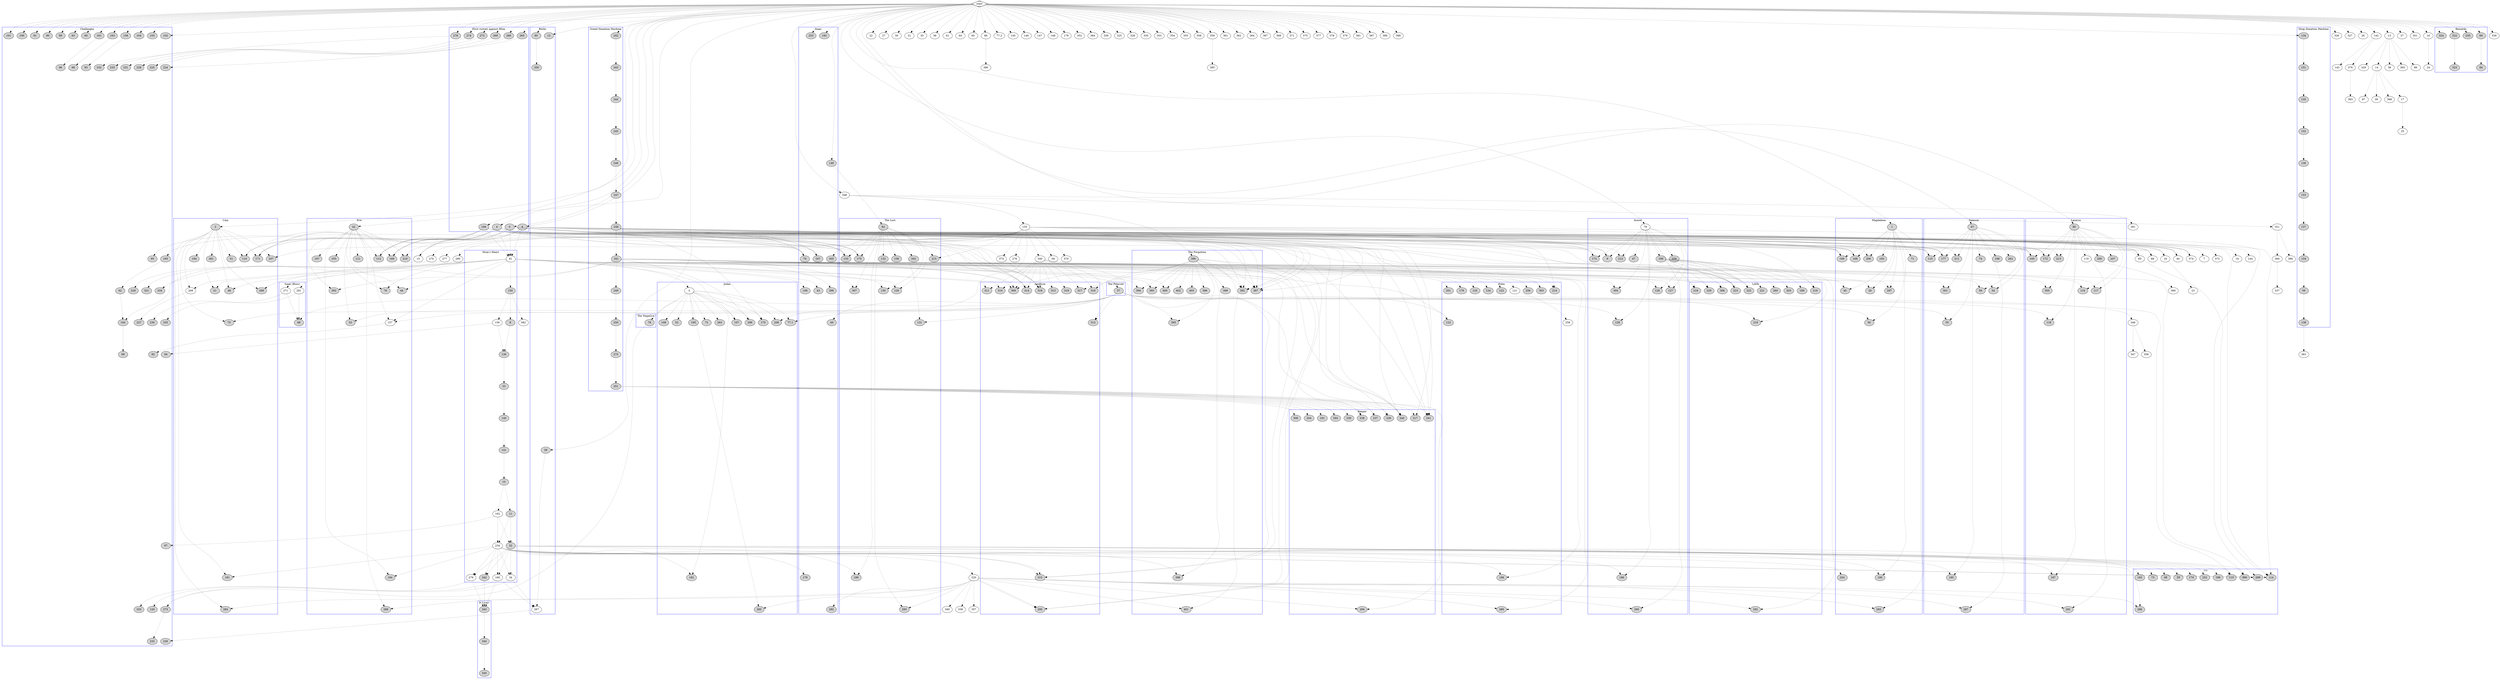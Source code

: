 digraph G {
newrank = true;

// minlen=4;

// weight=0.5;
 // nodesep=2.0;
    ranksep = 2.0;
edge [style = "dotted"];


start [shape = Mdiamond];

{rank = source; start; }

subgraph cluster_firstmomvictory {
node [style = filled];
4;
5;
6;
166;
265; 266; 269; 272; 274; 278;
label = "First victory against Mom";
color = blue
}

//
 //    SECTION: CHALLENGES
 //

subgraph cluster_challenges {
node [style = filled];
158; 163; 161; 60; 165; 62; 164; 63; 89; 90; 91; 92; 93; 94; 120; 95; 96; 97; 98; 99; 100; 101; 102; 103; 104; 224; 225; 226; 227; 228; 229; 230; 231; 232; 233; 273;331;332;333;334;335;
label = "Challenges";
color = blue
}

// "The Tank"
 // 7 or more red hearts
  start -> 158;

// "Cursed!"
 // 7 or more red hearts
  start -> 163;

// "Cat Got Your Tongue"
 // Become Guppy
  start -> 161;

// "Burnt Penny"
 // Complete 'Beans!', Challenge #13
  start -> 60;

// "Epic Fetus"
 // Complete 'The Family Man', Challenge #19
  165 -> 62;

// "Glass Cannon"
 // Complete 'The Family Man', Challenge #19 and defeat Lokii
  62 -> 164;
15 -> 164;

// "SMB Super Fan"
 // Complete 'Its in the Cards', Challenge #14
  start -> 63;

// "Rune of Hagalaz"
 // Complete 'Pitch Black', Challenge #1
  start -> 89;

// "Rune of Jera"
 // Complete 'High Brow', Challenge #2
  start -> 90;

// "Rune of Ehwaz"
 // Complete 'Head Trauma', Challenge #3
  start -> 91;

// "Rune of Dagaz"
 // Complete 'Darkness Fall', Challenge #4
  157 -> 92;

// "Rune of Ansuz"
 // Complete 'The Tank', Challenge #5
  158 -> 93;

// "Rune of Perthro"
 // Complete 'Solar System', Challenge #6
  159 -> 94;

// "Suicide King"
 // Complete 'Suicide King', Challenge #7
  160 -> 120;

// "Rune of Algiz"
 // Complete 'Cat Got Your Tongue', Challenge #8
  161 -> 96;

// "Chaos Card"
 // Complete 'Demo Man', Challenge #9
  162 -> 97;

// "Credit Card"
 // Complete 'Cursed!', Challenge #10
  163 -> 98;

// "Rules Card"
 // Complete 'Glass Cannon', Challenge #11
  164 -> 99;

// "Rune of Berkano"
 // Complete 'Purist', Challenge #20
  166 -> 95;


// "Card Against Humanity"
 // Complete 'When Life Gives You Lemons', Challenge #12
  start -> 100;

// "Swallowed Penny"
 // Complete 'Slow Roll', Challenge #15
  start -> 101;

// "Robo-Baby 2.0"
 // Complete 'Computer Savvy', Challenge #16
  start -> 102;

// "Death's Touch"
 // Complete 'Waka Waka', Challenge #17
  start -> 103;

// "Techonology .5"
 // Complete 'The Host', Challenge #18
  start -> 104;

// "Gold Heart"
 // Complete 'XXXXXXXXL', Challenge #21
  265 -> 224;

// "Get out of Jail Free Card"
 // Complete 'SPEED!', Challenge #22
  266 -> 225;

// "Glod Bomb"
 // Complete 'Blue Bomber', Challenge #23
267 -> 226;

// "2 new pills"
 // Complete 'PAY TO PLAY', Challenge #24
268 -> 227;

// "2 new pills"
 // Complete 'Have a Heart', Challenge #25
269 -> 228;

// "Poker Chip"
 // Complete 'I RULE!', Challenge #26
270 -> 229;

// "Stud Finder"
 // Complete 'BRAINS!', Challenge #27
271 -> 230;

// "Onan's Streak"
 // Unlock Judas & It Lives
3 -> 273;
34 -> 273;

// "D8"
 // Complete 'PRIDE DAY!', Challenge #28
272 -> 231;

// "Kidney Stone"
 // Complete 'Onan's Streak'
273 -> 232;

// "The Guardian"
 // Complete 'The Guardian', Challenge #30
274 -> 233;

// "Laz Bleeds More!"
// Complete 'Backasswards', Challenge #31
277 -> 331;

// "Maggy Now Holds a Pill!"
// Complete 'Aprils Fool', Challenge #32
278 -> 332;

// "Charged Key"
// Complete 'Pokey Mans', Challenge #33
279 -> 333;

// "Samson Feels Healthy!"
// Complete 'Ultra Hard', Challenge #34
280 -> 334;

// "Greed's Gullet"
// Complete 'Pong', Challenge #35
281 -> 335;

//
 //    SECTION: START
 //

// "The Book of Sin"
 // Defeat all 7 Deadly Sins
  start -> 22;

// "A Halo"
 // Defeat Mom, Mom's Heart or It Lives! using The Bible
  start -> 27;

// "The Scissors"
 // Die a 100 times
  start -> 30;

// "The Parasite"
 // Pick 2 'dead' items
  start -> 31;

// "Mom's Contact"
 // Obtain 3 Yes Mother? items in one run
  start -> 35;

// "The Necronomicon"
 // Use XIII - Death 4 times
  start -> 36;


// "Lucky Toe"
 // Blow up 20 Shopkeepers
  start -> 61;

// "Counterfeit Coin"
 // Play Shell Game or Hell Game 100 times
  start -> 64;

// "Guppy's Hairball"
 // Become Guppy
  start -> 65;

// "A Forgotten Horseman"
 // Take 10 Angel Room items
  start -> 66;

// "Trisagion"
  // Take 25 Angel Rooms items
  66 -> 380;

// "The Left Hand"
 // Defeat Ultra Pride
 // Can also be unlock with Judas
  start -> 77.2;

// "Butter Bean"
 // Destroy 100 Poops
  start -> 145;

// "Little Baggy"
 // Pick 2 syringes in one run
  start -> 146;

// "Blood Bag"
 // Use 30 times the Blood Donation Machine
  start -> 147;

// "The D4"
 // Blow up 30 Slot Machine
  start -> 148;

// "Lord of the Flies"
 // Become Beelzebub
  start -> 178;

// "Angry Fly"
 // Become Beelzebub
  start -> 352;

// "Lil Spewer"
 // Die of your own projectile explosion (not a bomb)
  start -> 384;

// "The Marathon"
  // Get a 5-win streak in Daily Challenges (consecutives days or not)
  start -> 336;


// "Dedication"
  // Participate in 31 Daily Challenges (consecutively or not)
  start -> 325;

// "Mr. Resetter!"
  // Reset 7 times in a row
  start -> 328;

// "U Broke It!"
  // Obtain 50 items in a run
  start -> 330;

// "Black Hole"
  // Defeat 20 Portals
  // Note: portals only appears in the void since Rep
  320 -> 349;

// "Bozo"
  // Destroy 5 rainbow poops
  start -> 353;

// "Broken Modem"
  // Complete 7 Daily Challenges
  start -> 354;

// "Buddy in a Box"
  // Pick up 5 familiars in a run
  start -> 355;

// "Hairpin"
  // Recharge using Lil' Batteries 20 times
  start -> 358;

// "Wooden Cross"
  // Sleep in a bed
  start -> 359;

// "Blanket"
  // Sleep in 10 beds
  359 -> 385;

// "Huge Growth"
  // Increase in size 5 times in a run
  start -> 361;

// "Ancient Recall"
  // Use Cards & Runes 20 times
  start -> 362;

// "Coupon"
  // Purchase anything from Shops/Devil Rooms/Black Markets 50 times
  start -> 364;

// "Moving Box"
  // Use Pandora's Box in the Dark Room
  119 -> 366;

// "Jumper Cables"
  // Pick 2 battery items in a single run
  start -> 367;

// "Technology Zero"
  // Pick 2 tech items
  start -> 369;

// "Mr. ME!"
  // Open 20 Locked Chests
  start -> 371;

// "Door Stop"
  // Blow up doors/secret room walls 50 times
  start -> 375;

// "Haemolacria"
  // Pick Blood Clot 10 times
  start -> 377;

// "Lachryphagy"
  // Pick 10 "Tears up" items or pills in one run
  start -> 378;

// "Schoolbag"
  // Enter every shop from Chapter 1 to 3 in one run
  start -> 379;

// "Extension Cord"
  // Have The Battery, 9 Volt, Car Battery in Isaac's collection
  start -> 381;

// "Mystery Egg"
  // Spawn 3 charmed enemy in the same room
  start -> 387;

// "Rotten Penny"
  // Have 20 Blue Flies at the same time
  start -> 388;

// "Baby-Bender"
  // Use The Magicien or Telepathy for Dummies while already having homing tears
  start -> 389;



subgraph cluster_shopmachine {
node [style = filled];
134;
151;
135;
152;
136;
153; 137; 154; 59; 138;
label = "Shop Donation Machine";
color = blue
}

//
 //   SECTION: DONATION MACHINES
 //

// "Blue Map"
 // Donate 10 coins to the Donation Machine
  start -> 134;

// "Store Upgrade lv.1"
 // Donate 20 coins to the Donation Machine
  134 -> 151;

// "There's Options"
 // Donate 50 coins to the Donation Machine
  151 -> 135;

// "Store Upgrade lv.2"
 // Donate 100 coins to the Donation Machine
  135 -> 152;

// "Black Candle"
 // Donate 150 coins to the Donation Machine
  152 -> 136;

// "Store Upgrade lv.3"
 // Donate 200 coins to the Donation Machine
  136 -> 153;

// "Red Candle"
 // Donate 400 coins to the Donation Machine
  153 -> 137;

// "Store Upgrade lv.3"
 // Donate 600 coins to the Donation Machine
  137 -> 154;

// "Blue Candle"
 // Donate 900 coins to the Donation Machine
  154 -> 59;

// "Stop Watch"
 // Donate 999 coins to the Donation Machine
  59 -> 138;

// "Era Walk"
  // Add Broken & Stop Watch to the collection
  138 -> 363;

//
 //    SECTION: GREED DONATION MACHINE
 //

subgraph cluster_greedmachine {
node [style = filled];
242; 243; 244; 245; 246; 247; 248; 341; 249; 250; 275; 251;
label = "Greed Donation Machine";
color = blue
}

// "Lucky Pennies"
 // Donate 1 Coin to the Greed Donation Machine
  start -> 242;

// "Special Hanging Shopkeepers"
 // Donate 10 Coins to the Greed Donation Machine
  242 -> 243;

// "Wooden Nickel"
 // Donate 30 Coins to the Greed Donation Machine
  243 -> 244;

// "Cain holds Paperclip"
 // Donate 68 Coins to the Greed Donation Machine
  244 -> 245;

// "Everything is Terrible 2!!!"
 // Donate 111 Coins to the Greed Donation Machine
  245 -> 246;

// "Special Shopkeepers"
 // Donate 234 Coins to the Greed Donation Machine
  246 -> 247;

// "Eve now holds Razor Blade"
 // Donate 439 Coins to the Greed Donation Machine
  247 -> 248;

// "Greedier!"
 // Donate 500 Coins to the Greed Donation Machine
  248 -> 341;

// "Store Key"
 // Donate 666 Coins to the Greed Donation Machine
  341 -> 249;

// "Lost holds Holy Mantle"
 // Donate 879 Coins to the Greed Donation Machine
  249 -> 250;

// "Generosity"
 // Donate 999 Coins to the Greed Donation Machine
  250 -> 275;

// "Keeper"
 // Donate 1000 Coins to the Greed Donation Machine
  275 -> 251;


//
 //    SECTION: ROCKS
 //

subgraph cluster_rocks {
node [style = filled];
28; 12; 85; 267;350;
label = "Rocks";
color = blue
}

// "Mr. Mega"
 // Destroy 10 Tinted Rocks
  start -> 28

// "A Small Rock"
 // Destroy 100 Tinted Rocks
  start -> 12;

// "Lucky Rock"
 // Destroy 100 rocks
  start -> 85;

// "Mystery Gift"
  // Destroy 500 rocks
  85 -> 350;

// "Blue Bomber"
 // Destroy 10 Tinted Rocks and defeat Mom's Heart 11 times
  28 -> 267;
34 -> 267;
160 -> 267;

//
 //    SECTION: CHAPTERS
 //

// "Monstro's Tooth"
 // Beat Chapter 1
  start -> 13;


// "Living on the edge"
// Complete a Chapter (but Basement) with only half a Heart
13 -> 329;

// "Basement Boy"
 // Beat Chapter 1 without taking any damage
  start -> 37;

// "Sprinkler"
 // Beat Chapter 1 without taking any damage
  start -> 351;

// "Lil' Chubby"
 // Beat Chapter 2
  13 -> 14;

// "Spelunker Boy"
 // Beat Chapter 2 without taking any damage
  13 -> 38;

// "Telekinesis"
  // Beat Chapter 2 without taking any damage
  13 -> 365;

// "Dark Boy"
 // Beat Chapter 3 without taking any damage
  14 -> 39;

// "Leprosy"
 // Beat Chapter 3 without taking any damage
  14 -> 368;

// "Something From The Future"
 // Beat Basement 40 times
  start -> 16;

// "Something Cute"
 // Beat Chapter 2 30 times
  14 -> 17;

// "Something Sticky"
 // Beat Chapter 3 20 times
  4 -> 18;
5 -> 18;
6 -> 18;
166 -> 18;

// "Mama's Boy"
 // Beat Chapter 4 without taking any damage
  4 -> 40;
5 -> 40;
6 -> 40;
166 -> 40;

// "Pop!"
 // Beat Chapter 4 without taking any damage
  4 -> 374;
5 -> 374;
6 -> 374;
166 -> 374;

// "Angels"
 // Beat Chapter 6
  348 -> 155;

// "Dad's Key"
 // Collect both Key Pieces from the Angels in one run
  155 -> 58;

// "The Family Man"
 // Collect both Key Pieces from the Angels in one run
  155 -> 165;

// "Filigree Feather"
 // Collect both Key Pieces from the Angels in one run
  155 -> 370;

// "Angelic Prism"
  // Defeat an Angel 10 times
  155 -> 373;

// "Dead Boy"
 // Beat Chapter 6 without taking any damage
  4 -> 83;
5 -> 83;
6 -> 83;
166 -> 83;


// "Blinding Baby"
 // Use Blank Card while holding 'XIX - The Sun'
121 -> 258;

//
 //   SECTION: BOSSES
 //

// "Little Gish"
 // Defeat Gish
  18 -> 23;

// "Little Steven"
 // Defeat Steven
  16 -> 24;

// "Little C.H.A.D."
 // Defeat C.H.A.D.
  17 -> 25;

// "Loki's Horns"
 // Beat Lokii (only available in Chapter 4)
  4 -> 15;
5 -> 15;
6 -> 15;
166 -> 15;

subgraph cluster_negative {
node [style = filled];
78;
label = "The Negative";
color = blue
}

// "The Negative"
 // Defeat Satan 5 times
  3 -> 78;

subgraph cluster_polaroid {
node [style = filled];
57;
label = "The Polaroid";
color = blue
}


// "The Polaroid"
 // Defeat Isaac 5 times
  81 -> 57;


subgraph cluster_isaacboss {
node [style = filled];
271; 281; 68;
label = "Isaac (Boss)";
color = blue
}

// "BRAINS!"
 // Defeat Isaac 5 times
  81 -> 271;

// "PONG"
 // Defeat Isaac 5 times
  81 -> 281;

// "Something Icky"
 // Defeat Isaac 10 times
  57 -> 68;
271 -> 68;
281 -> 68;

// "The Cellar"
 // Defeat all Basement bosses (but Baby Plum) anywhere
  13 -> 86;

// "The Catacombs"
 // Defeat all Caves bosses (but Bumbino) anywhere
  14 -> 87;

// "The Necropolis"
 // Defeat all Depths bosses (but Reap Creep) anywhere
  4 -> 88;
5 -> 88;
6 -> 88;
166 -> 88;

// "The gate is open!"
 // Defeat the Lamb
  start -> 348;

// "Once More with Feeling!"
  // Complete a Victory Lap (defeating The Lamb)
  348 -> 321;

// "Marbles"
  // Use Gulp! 5 times in one run
  321 -> 386;

// "Butter!"
  // Complete 2 Victory Laps and start a 3rd
  321 -> 360;

// "RERUN"
  // Complete 3 Victory Laps and start a 4th
  360 -> 337;

// "ZIP!"
  // Defeat The Lamb under 20min
  start -> 326;

// "It's the Key"
  // Defeat The Lamb without taking Hearts, Coins or Bombs
  start -> 327;


// "Mega"
 // Defeat Mega Satan with every characters (Tainted ones excluded)
  155 -> 276;

// "I RULE!"
 // Defeat Mega Satan
 155 -> 270;

// "Backasswards"
 // Defeat Mega Satan
 155 -> 277;

// "Apollyon"
 // Defeat Mega Satan
 155 -> 340;

// "Ultra Hard"
 // Defeat Mega Satan
 155 -> 280;

// "New Area"
 // Defeat Hush
 234 -> 320;

// "Delirious"
 // Defeat Delirium
 320 -> 338;

// "Lil Delirium"
 // Defeat Delirium for the 1st time
 320 -> 357;

// "Something wicked this way comes!"
 // Defeat ??? as 3 different characters
 57 -> 346;

// "Something wicked this way comes+!"
 // Defeat ??? as 6 different characters
 346 -> 347;

// "Fast Bombs"
 // Defeat Little Horn 20 times
 346 -> 356;



//
 //   SECTION: MOM
 //

// "The Womb"
 // Defeat Mom 1 time <=> Beat Chapter 3
  start -> 4;

// "The Harbingers"
 // Defeat Mom 1 time
  start -> 5;

// "A Cube of Meat"
 // Defeat Mom 1 time
  start -> 6;

// "Purist"
 // Defeat Mom 1 time
  start -> 166;

// "XXXXXXXXL"
 // Defeat Mom
  start -> 265;

// "SPEED!"
 // Defeat Mom
  start -> 266;

// "Have a Heart"
 // Defeat Mom
  start -> 269;

// "PRIDE DAY!"
 // Defeat Mom
  start -> 272;

// "The Guardian"
 // Defeat Mom
  start -> 274;

// "Aprils fool"
 // Defeat Mom
  start -> 278;

// "A Bandage"
 // Pick 4 Ball of Bandages
  6 -> 19;

// "Super Meat Boy"
 // Pick 4 Cube of Meat
  6 -> 144;


//
 //   SECTION: ARCADES
 //

// "A Gamekid"
 // Visit 10 Arcades
  start -> 26;


//
 //   SECTION: HARBINGERS
 //

// "The Book of Revelations"
 // Defeat 1 Harbinger
  5 -> 7;

// "7 Seals"
 // Defeat all Harbingers
  5 -> 372;


//
 //   SECTION: MOM'S HEART
 //

subgraph cluster_momsheart {
node [style = filled];
81; 150; 8; 159; 139; 33; 140; 141; 10; 11; 162; 32; 234; 34; 160; 279; 342;
label = "Mom's Heart";
color = blue
}

// "Eden"
 // Defeat Mom's Heart 1 time
  4 -> 81;
5 -> 81;
6 -> 81;
166 -> 81;


// "Rubber Cement"
 // Defeat Mom's Heart 2 times
  81 -> 150;

// "Flat Stone"
  // Pick Rubber Cement 5 times
  150 -> 382;

// "A Noose"
 // Defeat Mom's Heart 3 times
  150 -> 8;

// "Solar System"
 // Defeat Mom's Heart 3 times
  150 -> 159;

// "Wire Coat Hanger"
 // Defeat Mom's Heart 4 times
  8 -> 139;
159 -> 139;

// "Everything Is Terrible!!!"
 // Defeat Mom's Heart 5 times
  139 -> 33;

// "Ipecac"
 // Defeat Mom's Heart 6 times
  33 -> 140;

// "Experimental Treatment"
 // Defeat Mom's Heart 7 times
  140 -> 141;

// "A Quarter"
 // Defeat Mom's Heart 8 times
  141 -> 10;

// "A Fetus in a Jar"
 // Defeat Mom's Heart 9 times
  10 -> 11;

// "Demo Man"
 // Defeat Mom's Heart 9 times
  10 -> 162;

// "???"
 // Defeat Mom's Heart 10 times
  11 -> 32;
162 -> 32;

// "Blue Womb"
 // Defeat Mom's Heart 10 times
  11 -> 234;
162 -> 234;

// "It Lives!"
 // Defeat Mom's Heart 11 times
  32 -> 34;
234 -> 34;

// "Suicide King"
 // Defeat Mom's Heart 11 times
  32 -> 160;
234 -> 160;

// "Pokeys Mans"
 // Defeat Mom's Heart 11 times
32 -> 279;
234 -> 279;

// "Burning Basement"
// Defeat Mom's Heart 11 times
32 -> 342;
234 -> 342;

//
 //   SECTION: IT LIVES
 //

subgraph cluster_itlives {
node [style = filled];
343;344;345;
label = "It Lives!";
color = blue
}

// "Flooded Caves"
// Defeat It Lives! 16 times
160 -> 343;
279 -> 343;
342 -> 343;

// "Dank Depth"
// Defeat It Lives 21 times
343 -> 344;

// "Scarred Womb"
// Defeat It Lives! 30 times
344 -> 345;


//
 //   SECTION: DEVIL ROOMS
 //

// "Azazel"
 // Make 3 deals with the Devil in one run
  start -> 79;

// "Krampus"
 // Take 20 items from Devil Rooms
  start -> 142;

// "Death's List "
 // Take 25 Deals with the Devil
  142 -> 376;

// "Sacrificial Altar"
 // Take 50 Deals with the Devil
  376 -> 383;

//
 //   SECTION: KRAMPUS
 //

// "Head of Krampus"
 // Defeat Krampus
  142 -> 143;


//
 //   SECTION: ISAAC
 //

subgraph cluster_isaac {
node [style = filled];
43; 49; 70; 149; 106; 167; 179; 192; 205; 253; 282; 296;
label = "Isaac";
color = blue
}

// "Mom's Knife"
 // Defeat Satan as Isaac
  81 -> 43;

// "The D20"
 // Defeat ??? as Isaac
  57 -> 49;

// "Isaac's Head"
 // Complete Boss Rush as Isaac
  4 -> 70;
5 -> 70;
6 -> 70;
166 -> 70;

// "Missing Poster"
 // Defeat The Lamb as Isaac
  start -> 149;

// "Isaac's Tears"
 // Defeat Isaac as Isaac
  81 -> 106;

// "Lost Baby"
 // Defeat Mom's Heart on Hard Mode as Isaac
  4 -> 167;
5 -> 167;
6 -> 167;
166 -> 167;

// "Fart Baby"
 // Defeat Hush as Isaac
  234 -> 179;


// "Lil' Chest"
 // Defeat Ultra Greed as Isaac
  start -> 192;

// "Cry Baby"
 // Defeat Mega Satan as Isaac
  155 -> 205;

// "Buddy Baby"
 // Earn all Hard mode Completion Marks as Isaac
start -> 253;

// "D Infinity"
 // Defeat Delirium as Isaac
  320 -> 282;

// "D1"
 // Defeat Ultra Greedier as Isaac
  341 -> 296;

//
 //    SECTION: AZAZEL
 //

subgraph cluster_azazel {
node [style = filled];
79; 9; 47; 126; 127; 128; 173; 186; 199; 212; 259; 290; 304;
label = "Azazel";
color = blue
}

// "The Nail"
 // Complete Boss Rush as Azazel
  79 -> 9;
4 -> 9;
5 -> 9;
6 -> 9;
166 -> 9;

// "Demon Baby"
 // Defeat The Lamb as Azazel
  79 -> 47;

// "Daemon's Tail"
 // Defeat Satan as Azazel
  79 -> 127;
81 -> 127;

// "Abaddon"
 // Defeat ??? as Azazel
  79 -> 128;
57 -> 128;

// "Satanic Bible"
 // Defeat Isaac as Azazel
  79 -> 126;
81 -> 126;

// "Begotten Baby"
 // Defeat Mom's Heart on Hard Mode as Azazel
  79 -> 173;
4 -> 173;
5 -> 173;
6 -> 173;
166 -> 173;

// "Maw of the Void"
 // Defeat Hush as Azazel
  79 -> 186;
234 -> 186;

// "Lilith"
 // Defeat Ultra Greed as Azazel
  79 -> 199;

// "Black Baby"
 // Defeat Mega Satan as Azazel
  79 -> 212;
155 -> 212;

// "Hive Baby"
 // Earn all Hard mode Completion Marks as Azazel
79 -> 259;


// "Dark Prince's Crown"
 // Defeat Delirium as Azazel
  79 -> 290;
320 -> 290;

// "Bat Wing"
 // Defeat Ultra Greedier as Azazel
  79 -> 304;
341 -> 304;

//
 //   SECTION: MAGDALENE
 //

subgraph cluster_magdalene {
node [style = filled];
1; 20; 45; 50; 71; 109; 168; 180; 193; 206; 254; 283; 297;
label = "Magdalene";
color = blue
}

// "Magdalene"
 // 7 or more hearts
  start -> 1;

// "A Cross"
 // Defeat Isaac as Magdalene: It is possible to beat Isaac thanks to Angel rooms after defeating the Mom's Heart
  1 -> 20;
81 -> 20;

// "Guardian Angel"
 // Defeat Satan as Magdalene
  1 -> 45;
81 -> 45;

// "Celtic Cross"
 // Defeat ??? as Magdalene
  1 -> 50;
57 -> 50;

// "Maggy's Faith"
 // Defeat The Lamb as Magdalene
  1 -> 71;

// "Maggy's Bow"
 // Complete Boss Rush as Magdalene
  1 -> 109;
4 -> 109;
5 -> 109;
6 -> 109;
166 -> 109;

// "Cute Baby"
 // Defeat Mom's Heart on Hard Mode as Magdalene
  1 -> 168;
4 -> 168;
5 -> 168;
6 -> 168;
166 -> 168;

// "Purity"
 // Defeat Hush as Magdalene
  234 -> 180;
1 -> 180;

// "Censer"
 // Defeat Ultra Greed as Magdalene
  1 -> 193;

// "Red Baby"
 // Defeat Mega Satan as Magdalene
  1 -> 206;
155 -> 206;

// "Colorful Baby"
 // Earn all Hard mode Completion Marks as Magdalene
32 -> 254;

// "Eucharist"
 // Defeat Delirium as Magdalene
  1 -> 283;
320 -> 283;

// "Glyph of Balance"
 // Defeat Ultra Greedier as Magdalene
  1 -> 297;
341 -> 297;

//
 //   SECTION: CAIN
 //

subgraph cluster_cain {
node [style = filled];
2; 21; 46; 51; 75; 110; 171; 181; 194; 207; 268; 261; 284; 298;
label = "Cain";
color = blue
}

// "Cain"
 // Holds 55 coins at once
  start -> 2;

// "A Bag of Pennies"
 // Defeat Isaac as Cain
  2 -> 21;
81 -> 21;

// "PAY TO PLAY"
 // Defeat Isaac as Cain
2 -> 268;
81 -> 268;

// "A Bag of Bombs"
 // Defeat Satan as Cain
  2 -> 46;
81 -> 46;

// "Abel"
 // Defeat The Lamb as Cain
  2 -> 51;

// "Cain's Eye"
 // Defeat ??? as Cain
  2 -> 75;
57 -> 75;

// "Cain's Other Eye"
 // Complete Boss Rush as Cain
  2 -> 110;
4 -> 110;
5 -> 110;
6 -> 110;
166 -> 110;

// "Glass Baby"
 // Defeat Mom's Heart on Hard Mode as Cain
  2 -> 171;
4 -> 171;
5 -> 171;
6 -> 171;
166 -> 171;

// "D12"
 // Defeat Hush as Cain
  2 -> 181;
234 -> 181;

// "Evil Eye"
 // Defeat Ultra Greed as Cain
  2 -> 194;

// "Green Baby"
 // Defeat Mega Satan as Cain
  2 -> 207;
155 -> 207;

// "Picky Baby"
 // Earn all Hard mode Completion Marks as Cain
2 -> 261;

// "Silver Dollar"
 // Defeat Delirium as Cain
  2 -> 284;
320 -> 284;

// "Sack of Sacks"
 // Defeat Ultra Greedier as Cain
  2 -> 298;
341 -> 298;

//
 //   SECTION: JUDAS
 //

subgraph cluster_judas {
node [style = filled];
3; 52; 72; 77.1; 107; 108; 170; 182; 195; 208; 263; 285; 299;
label = "Judas";
color = blue
}

// "Judas"
 // Defeat Satan
  81 -> 3;

// "Curved Horn"
 // Defeat The Lamb as Judas
  3 -> 52;

// "Judas' Tongue"
 // Defeat Satan as Judas
  3 -> 72;

// "The Left Hand"
 // Defeat ??? as Judas
 // Can also be unlocked by defeating Ultra Pride
  3 -> 77.1;
57 -> 77.1;

// "Guillotine"
 // Defeat Isaac as Judas
  3 -> 107;
81 -> 107;

// "Judas' Shadow"
 // Complete Boss Rush as Judas
 // Because Judas is unlocked by fighting Satan, this means that boss rush already exists
  3 -> 108;

// "Shadow Baby"
 // Defeat Mom's Heart on Hard Mode as Judas
  3 -> 170;
166 -> 170;

// "Betrayal"
 // Defeat Hush as Judas
  3 -> 182;
234 -> 182;

// "My Shadow"
 // Defeat Ultra Greed as Judas
  3 -> 195;

// "Brown Baby"
 // Defeat Mega Satan as Judas
  3 -> 208;
155 -> 208;

// "Belial Baby"
 // Earn all Hard mode Completion Marks as Judas
3 -> 263;

// "Shade"
 // Defeat Delirium as Judas
  3 -> 285;
320 -> 285;

// "Eye of Belial"
 // Defeat Ultra Greedier as Judas
  3 -> 299;
341 -> 299;

//
 //   SECTION: BLUE BABY ???
 //

subgraph cluster_bluebaby {
node [style = filled];
29; 32; 48; 73; 113; 114; 174; 183; 196; 209; 252; 286; 300;
label = "???";
color = blue
}

// "The D6"
 // Defeat Isaac as ???
  32 -> 29;

// "Forget Me Now"
 // Defeat Satan as ???
  32 -> 48;

// "???'s Soul"
 // Defeat The Lamb as ???
  32 -> 73;

// "Fate"
 // Defeat ??? as ???
  32 -> 113;
57 -> 113;

// "???'s Only Friend"
 // Complete Boss Rush as ???
  4 -> 114;
5 -> 114;
6 -> 114;
32 -> 114;

// "Dead Baby"
 // Defeat Mom's Heart on Hard Mode as ???
  32 -> 174;

// "Fate's Reward"
 // Defeat Hush as ???
234 -> 183;

// "Cracked Dice"
 // Defeat Ultra Greed as ???
  32 -> 196;

// "Blue Baby"
 // Defeat Mega Satan as ???
  32 -> 209;
155 -> 209;

// "Hive Baby"
 // Earn all Hard mode Completion Marks as ???
32 -> 252;

// "King Baby"
 // Defeat Delirium as ???
  32 -> 286;
320 -> 286;

// "Meconium"
 // Defeat Ultra Greedier as ???
  32 -> 300;
341 -> 300;

//
 //   SECTION: EVE
 //

subgraph cluster_eve {
node [style = filled];
42; 44; 53; 76; 157; 111; 112; 169; 184; 197; 210; 255; 288; 302;
label = "Eve";
color = blue
}

// "Eve"
 // Don't pick up hearts for 2 floors in a row
  start -> 42;

// "The Razor"
 // Defeat Satan as Eve
  42 -> 44;
81 -> 44;

// "Sacrificial Dagger"
 // Defeat ??? as Eve
  42 -> 53;
57 -> 53;

// "Eve's Bird Foot"
 // Defeat Isaac as Eve
  42 -> 76;
81 -> 76;

// "Darkness Falls"
 // Defeat Satan and ??? as Eve
  42 -> 157
81 -> 157;
57 -> 157;

// "Black Lipstick"
 // Defeat The Lamb as Eve
  42 -> 111;

// "Eve's Mascara"
 // Complete Boss Rush as Eve
  42 -> 112;
4 -> 112;
5 -> 112;
6 -> 112;
166 -> 112;

// "Crow Baby"
 // Defeat Mom's Heart on Hard Mode as Eve
  42 -> 169;
4 -> 169;
5 -> 169;
6 -> 169;
166 -> 169;

// "Athame"
 // Defeat Hush as Eve
  42 -> 184;
234 -> 184;

// "Black Feather"
 // Defeat Ultra Greed as Eve
  42 -> 197;

// "Lil' Baby"
 // Defeat Mega Satan as Eve
  42 -> 210;
155 -> 210;

// "Whore Baby"
 // Earn all Hard mode Completion Marks as Eve
42 -> 255;

// "Dull Razor"
 // Defeat Delirium as Eve
  42 -> 288;
320 -> 288;

// "Crow Heart"
 // Defeat Ultra Greedier as Eve
  42 -> 302;
341 -> 302;

//
 //   SECTION: SAMSON
 //

subgraph cluster_samson {
node [style = filled];
67; 54; 55; 56; 74; 115; 177; 185; 198; 211; 262; 287; 301;
label = "Samson";
color = blue
}

// "Samson"
 // Complete 2 floors in a row without taking any damage
  start -> 67;

// "Bloody Lust"
 // Defeat Isaac as Samson
  81 -> 54;
67 -> 54;

// "Blood Penny"
 // Defeat ??? as Samson
  57 -> 55;
67 -> 55;

// "Blood Rights"
 // Defeat Satan as Samson
  81 -> 56;
67 -> 56;

// "Samson's Lock"
 // Defeat The Lamb as Samson
  67 -> 74;

// "Samson's Chains"
 // Complete Boss Rush as Samson
  4 -> 115;
5 -> 115;
6 -> 115;
166 -> 115;
67 -> 115;

// "Fighting Baby"
 // Defeat Mom's Heart on Hard Mode as Samson
  4 -> 177;
5 -> 177;
6 -> 177;
166 -> 177;
67 -> 177;

// "Blind Rage"
 // Defeat Hush as Samson
  67 -> 185;
234 -> 185;

// "Lusty Blood"
 // Defeat Ultra Greed as Samson
  67 -> 198;

// "Rage Baby"
 // Defeat Mega Satan as Samson
  67 -> 211;
155 -> 211;

// "Revenge Baby"
 // Earn all Hard mode Completion Marks as Samson
67 -> 262;

// "Bloody Crown"
 // Defeat Delirium as Samson
  67 -> 287;
320 -> 287;

// "Stem Cell"
 // Defeat Ultra Greedier as Samson
  67 -> 301;
341 -> 301;

//
 //   SECTION: LAZARUS
 //

subgraph cluster_lazarus {
node [style = filled];
80; 105; 116; 117; 118; 119; 172; 187; 200; 213; 257; 291; 305;
label = "Lazarus";
color = blue
}

// "Lazarus"
 // Have 4 or more Soul Hearts at one time
  start -> 80;

// "Missing No."
 // Complete Boss Rush as Lazarus
  80 -> 105;
4 -> 105;
5 -> 105;
6 -> 105;
166 -> 105;

// "Lazarus' Rags"
 // Defeat Isaac as Lazarus
  80 -> 116;
81 -> 116;

// "Broken Ankh"
 // Defeat Satan as Lazarus
    80 -> 117;
81 -> 117;

// "Store Credit"
 // Defeat ??? as Lazarus
  57 -> 118;
80 -> 118;

// "Pandora's Box"
 // Defeat The Lamb as Lazarus
  80 -> 119;

// "Wrapped Baby"
 // Defeat Mom's Heart on Hard Mode as Lazarus
  80 -> 172;
4 -> 172;
5 -> 172;
6 -> 172;
166 -> 172;

// "Empty Vessel"
 // Defeat Hush as Lazarus
  80 -> 187;
234 -> 187;

// "Key Bum"
 // Defeat Ultra Greed as Lazarus
  80 -> 200;

// "Long Baby"
 // Defeat Mega Satan as Lazarus
  80 -> 213;
155 -> 213;

// "Dripping Baby"
 // Earn all Hard mode Completion Marks as Lazarus
80 -> 257;

// "Compound Fracture"
 // Defeat Delirium as Lazarus
  80 -> 291;
320 -> 291;

// "Plan C"
 // Defeat Ultra Greedier as Lazarus
  80 -> 305;
341 -> 305;

//
 //   SECTION: THE LOST
 //

subgraph cluster_thelost {
node [style = filled];
82; 129; 130; 131; 132; 133; 156; 175; 189; 202; 215; 293; 307;
label = "The Lost";
color = blue
}

// "The Lost"
 // Die in a Sacrifice Room holding Missing Poster
  149 -> 82;

// "Isaac's Heart"
 // Defeat Isaac as The Lost
  81 -> 129;
82 -> 129;

// "The Mind"
 // Defeat Satan as The Lost
  82 -> 130;
81 -> 130;

// "The Body"
 // Defeat ??? as The Lost
  57 -> 131;
82 -> 131;

// "The Soul"
 // Defeat The Lamb as The Lost
  82 -> 132;

// "The D100"
 // Complete Boss Rush as The Lost
  82 -> 133;
4 -> 133;
5 -> 133;
6 -> 133;
166 -> 133;

// "Godhead"
 // Earn all Completion Marks as The Lost
  82 -> 156;

// "-0- Baby"
 // Defeat Mom's Heart on Hard Mode as The Lost
  82 -> 175;
4 -> 175;
5 -> 175;
6 -> 175;
166 -> 175;

// "Sworn Protector"
 // Defeat Hush as The Lost
  82 -> 189;
234 -> 189;

// "Zodiac"
 // Defeat Ultra Greed as The Lost
  82 -> 202;

// "White Baby"
 // Defeat Mega Satan as The Lost
  82 -> 215;
155 -> 215;

// "Holy Card"
 // Defeat Delirium as The Lost
  82 -> 293;
320 -> 293;

// "Dad's Lost Coin"
 // Defeat Ultra Greedier as The Lost
  82 -> 307;
341 -> 307;


//
 //   SECTION: EDEN
 //

subgraph cluster_eden {
node [style = filled];
121; 122; 123; 124;125; 176; 188; 201; 214; 256; 289; 303;
label = "Eden";
color = blue
}

// "Blank Card"
 // Defeat Isaac as Eden
  81 -> 121;

// "Book of Secrets"
 // Defeat Satan as Eden
  81 -> 122;

// "Mysterious Paper"
 // Defeat ??? as Eden
  57 -> 123;
81 -> 123;

// "Mystery Sack"
 // Defeat The Lamb as Eden
  81 -> 124;

// "Undefined"
 // Complete Boss Rush as Eden
  81 -> 125;

// "Glitch Baby"
 // Complete Mom's Heart on Hard Mode as Eden
  81 -> 176;

// "Eden's Blessing"
 // Defeat Hush as Eden
  81 -> 188;
234 -> 188;

// "GB Bug"
 // Defeat Ultra Greed as Eden
  81 -> 201;

// "Yellow Baby"
 // Defeat Mega Satan as Eden
  81 -> 214;
155 -> 214;

// "Cracked Baby"
 // Earn all Hard mode Completion Marks as Eden
81 -> 256;

// "Eden's Soul"
 // Defeat Delirium as Eden
  81 -> 289;
320 -> 289;

// "Metronome"
 // Defeat Ultra Greedier as Eden
  81 -> 303;
341 -> 303;


//
 //    SECTION: LILITH
 //

subgraph cluster_lilith {
node [style = filled];
190; 203; 216; 218; 219; 220; 221; 222; 223; 260; 292; 306;
label = "Lilith";
color = blue
}

// "Incubus"
 // Defeat Hush as Lilith
  199 -> 190;

// "Box of Friends"
 // Defeat Ultra Greed as Lilith
  199 -> 203;

// "Big Baby"
 // Defeat Mega Satan as Lilith
  199 -> 216;
155 -> 216;

// "Rune Bag"
 // Defeat Isaac as Lilith
  199 -> 218;
81 -> 218;

// "Cambion Conception"
 // Defeat ??? as Lilith
  199 -> 219;
57 -> 219;

// "Serpent's Kiss"
 // Defeat Satan as Lilith
    199 -> 220;
81 -> 220;

// "Succubus"
 // Defeat The Lamb as Lilith
  199 -> 221;

// "Immaculate Conception"
 // Complete Boss Rush as Lilith
  199 -> 222;
4 -> 222;
5 -> 222;
6 -> 222;
166 -> 222;

// "Goat Head Baby"
 // Defeat Mom's Heart on Hard mode as Lilith
    199 -> 223;
4 -> 223;
5 -> 223;
6 -> 223;
166 -> 223;

// "Dark Baby"
 // Earn all Hard mode Completion Marks as Lilith
199 -> 260;

// "Euthanasia"
 // Defeat Delirium as Lilith
  199 -> 292;
320 -> 292;

// "Duality"
 // Defeat Ultra Greedier as Lilith
  199 -> 306;
341 -> 306;


//
 //    SECTION: KEEPER
 //

subgraph cluster_keeper {
node [style = filled];
191; 204; 217; 236; 237; 238; 239; 240; 241; 264; 294; 308;
label = "Keeper";
color = blue
}

// "Keeper now holdes... A Penny!"
 // Defeat Hush as Keeper
  251 -> 191;

// "Rib of Greed"
 // Defeat Ultra Greed as Keeper
  251 -> 204;

// "Noose Baby"
 // Defeat Mega Satan as Keeper
  251 -> 217;
155 -> 217;

// "Keeper holds Wooden Nickel"
 // Defeat Isaac as Keeper
  251 -> 236;
81 -> 236;

// "Keeper holds Store Key"
 // Defeat Satan as Keeper
  251 -> 237;
81 -> 237;

// "Deep Pockets"
 // Defeat ??? as Keeper
  251 -> 238;
57 -> 238;

// "Karma"
 // Defeat The Lamb as Keeper
  251 -> 239;

// "Sticky Nickels"
 // Complete Boss Rush as Keeper
  251 -> 240;
4 -> 240;
5 -> 240;
6 -> 240;
166 -> 240;

// "Super Greed Baby"
 // Defeat Mom's Heart on Hard Mode as Keeper
  251 -> 241;
4 -> 241;
5 -> 241;
6 -> 241;
166 -> 241;

// "Sale Baby"
 // Earn all Hard mode Completion Marks as Keeper
251 -> 264;

// "Crooked Penny"
 // Defeat Delirium as Keeper
  251 -> 294;
320 -> 294;

// "Eye of Greed"
 // Defeat Ultra Greedier as Keeper
  251 -> 308;


//
 //    SECTION: APOLLYON
 //

subgraph cluster_apollyon {
node [style = filled];
295; 309;310;311;312;313;314;315;316;317;318;319;
label = "Apollyon"
color = blue
}

// "Void"
 // Defeat Delirium as Apollyon
  340 -> 295;
320 -> 295;

// "Black Rune"
 // Defeat Ultra Greedier as Apollyon
  340 -> 309;
341 -> 309;


// "Hushy"
 // Defeat Hush as Apollyon
  340 -> 315;
234 -> 315;

// "Brown Nugget"
 // Defeat Ultra Greed as Apollyon
  340 -> 316;

// "Mort Baby"
 // Defeat Mega Satan as Apollyon
  340 -> 317;

// "Locust of Wrath"
 // Defeat Isaac as Apollyon
  340 -> 310;
81 -> 310;

// "Locust of Pestilence"
 // Defeat Satan as Apollyon
  340 -> 311;
81 -> 311;

// "Locust of Famine"
 // Defeat ??? as Apollyon
  340 -> 312;
57 -> 312;

// "Locust of Death"
 // Defeat The Lamb as Apollyon
  340 -> 313;

// "Locust of Conquest"
 // Complete Boss Rush as Apollyon
  340 -> 314;
4 -> 314;
5 -> 314;
6 -> 314;
166 -> 314;

// "Smelter"
 // Defeat Mom's Heart/It lives on Hard Mode as Apollyon
  340 -> 318;
4 -> 318;
5 -> 318;
6 -> 318;
166 -> 318;

// "Apollyon Baby"
 // Earn all Hard mode Completion Marks as Apollyon
340 -> 319;


//
 //   SECTION: THE FORGOTTEN
 //

subgraph cluster_theforgotten {
node [style = filled];
390;392;393;394;395;396;397;398;399;400;401;402;403;
label = "The Forgotten";
color = blue
}

// "The Forgotten"
// It's Complicated
348 -> 390;

// "Bone Heart"
// It's Complicated
348 -> 391;

// "Marrow"
 // Defeat Mom's Heart/It lives on Hard Mode as The Forgotten
  390 -> 392;
4 -> 392;
5 -> 392;
6 -> 392;
166 -> 392;

// "Void"
 // Defeat Delirium as The Forgotten
  390 -> 295;
320 -> 295;

// "Black Rune"
 // Defeat Ultra Greedier as The Forgotten
  390 -> 309;
341 -> 309;


// "Hushy"
 // Defeat Hush as The Forgotten
  390 -> 315;
234 -> 315;

// "Brown Nugget"
 // Defeat Ultra Greed as The Forgotten
  390 -> 316;

// "Mort Baby"
 // Defeat Mega Satan as The Forgotten
  390 -> 317;

// "Slipped Rib"
 // Defeat Isaac as The Forgotten
  390 -> 393;
81 -> 393;

// "Pointy Rib"
 // Defeat Satan as The Forgotten
  390 -> 394;
81 -> 394;

// "Jaw Bone"
 // Defeat ??? as The Forgotten
  390 -> 395;
57 -> 395;

// "Brittle Bones"
 // Defeat The Lamb as The Forgotten
  390 -> 396;

// "Divorce Papers"
 // Complete Boss Rush as The Forgotten
  390 -> 397;
4 -> 397;
5 -> 397;
6 -> 397;
166 -> 397;

// "Book of the Dead"
 // Defeat Delirium as The Forgotten
  390 -> 401;
320 -> 401;

// "Dad's Ring"
 // Defeat Ultra Greedier as The Forgotten
  390 -> 400;
341 -> 400;


// "Hallowed Ground"
 // Defeat Hush as The Forgotten
  390 -> 398;
234 -> 398;

// "Finger Bone"
 // Defeat Ultra Greed as The Forgotten
  390 -> 399;

// "Bound Baby"
 // Defeat Mega Satan as The Forgotten
  390 -> 403;

// "Bone Baby"
 // Earn all Hard mode Completion Marks as The Forgotten
390 -> 402;



//
 //   SECTION: UNLOCK REWARDS
 //

subgraph cluster_rewards {
node [style = filled];
69; 84; 235;322;323;324;
label = "Rewards";
color = blue
}

// "!Platinium God!"
 // Collect every non-DLC item, secret, ending (expect The Lost)
start -> 69;

// "The Real Platinium God"
 // Collect every non-DLC item, secret, ending
  69 -> 84;

// "1001%"
 // Unlock all secrets, endings, items in the game (actually, DLC only)
 // This achievement is not dependent on the ones from the original game
  start -> 235;

// "Hat trick!"
  // 3 Win streak
  start -> 322;

// "5 Nights at Mom's"
  // 5 Win streak (with different characters)
  322 -> 323;

// "Sin Collector"
  // Complete the Bestiary
  start -> 324;

// "1000000%"
  // Collect every item, secrets, ending and bestiary
  start -> 339;



//  end [shape=Msquare];


// All nodes of same rank are at the same row (easier for visualization)

//   {rank = "same"; 134 142 69 81; }

}
